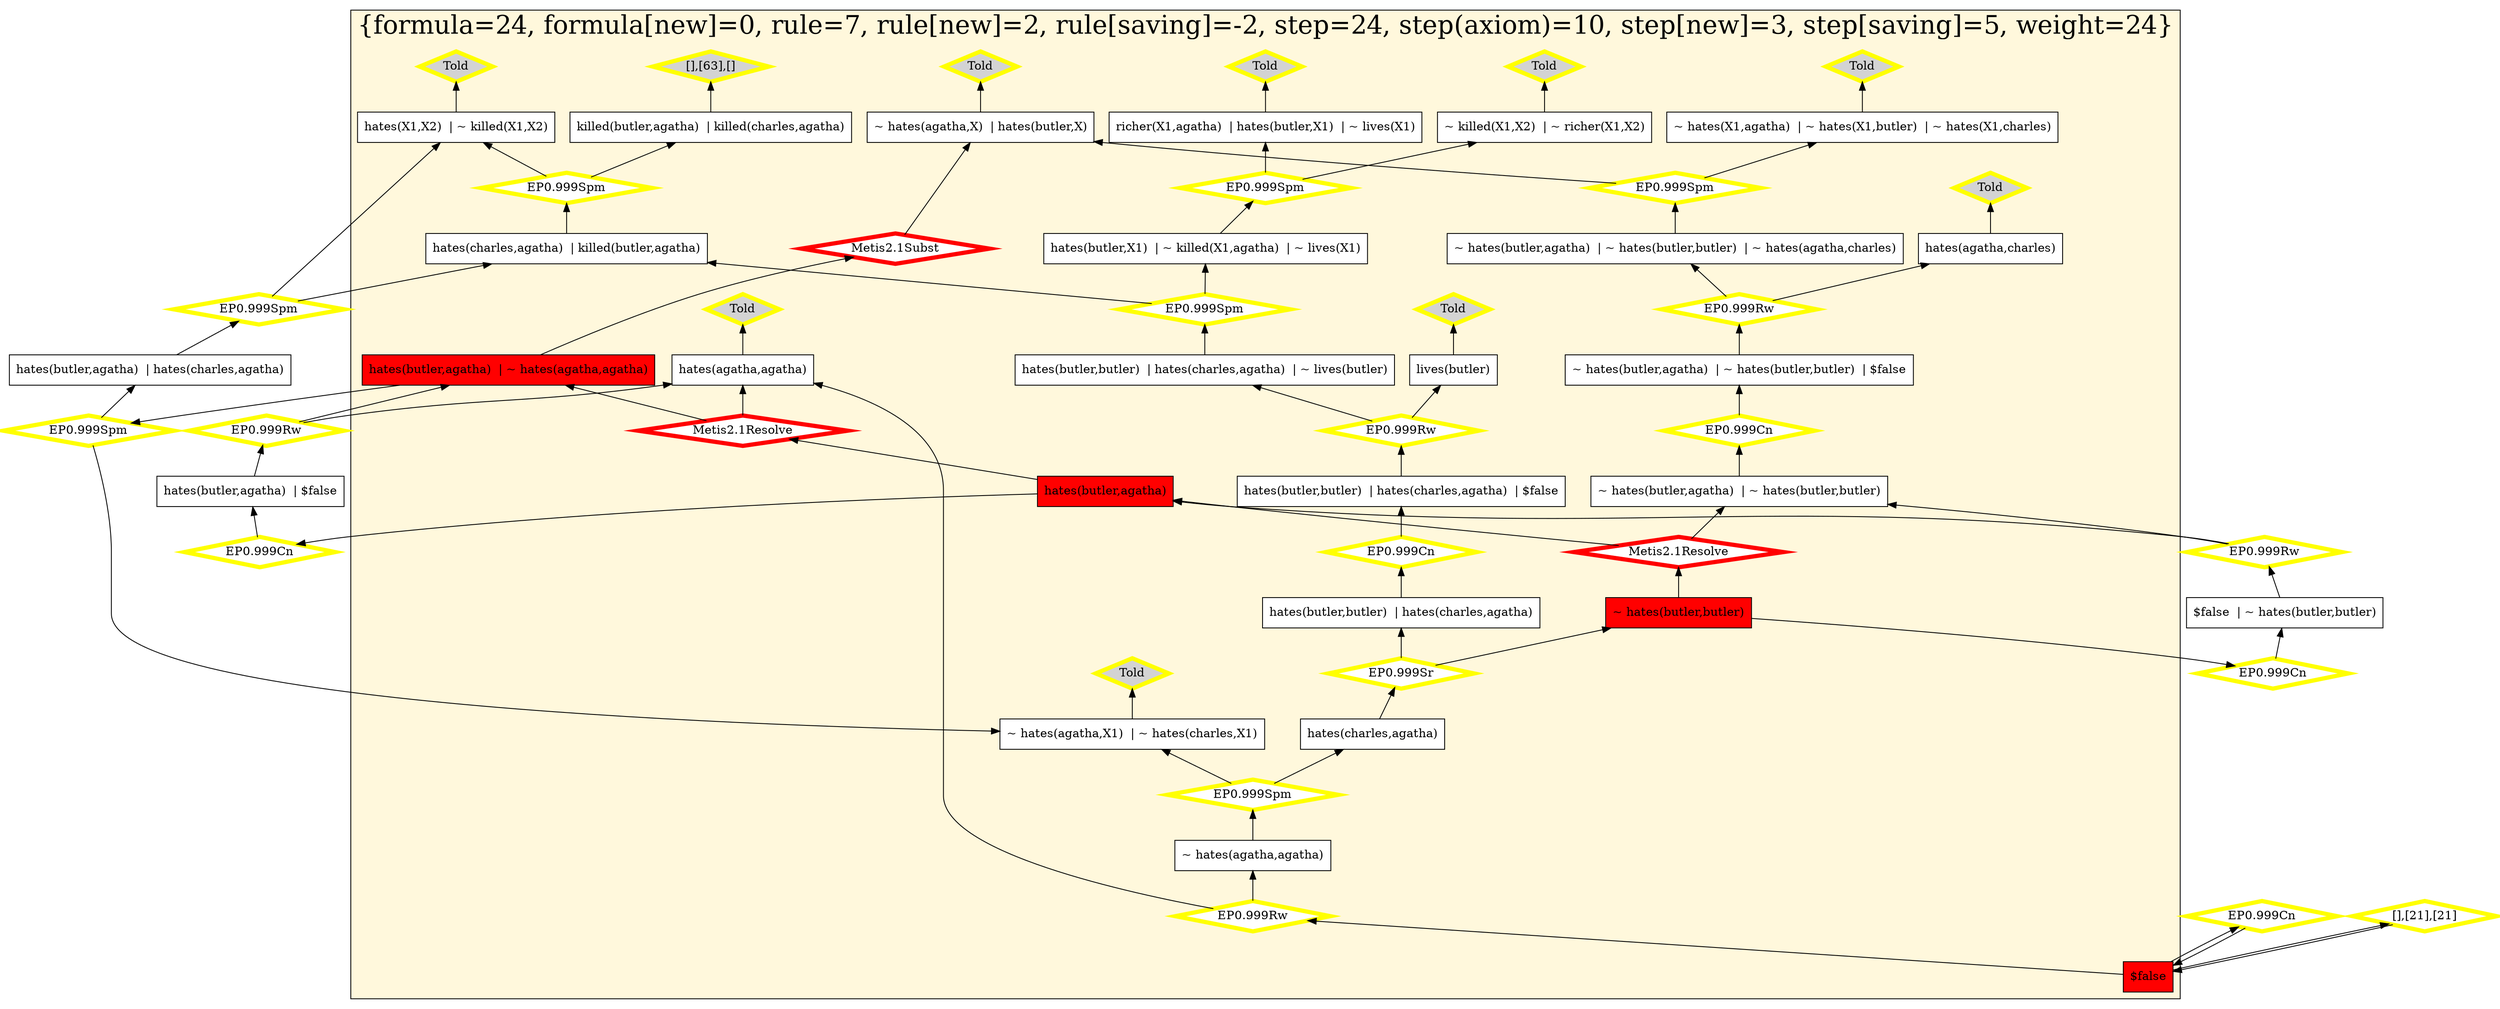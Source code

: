 digraph g 
{ rankdir=BT;
   
  "x_31" [ color="black" shape="box" label="hates(agatha,agatha)" fillcolor="white" style="filled"  ];
  "x_2" [ color="black" shape="box" label="~ killed(X1,X2)  | ~ richer(X1,X2)" fillcolor="white" style="filled"  ];
  "x_105" [ color="black" shape="box" label="hates(butler,butler)  | hates(charles,agatha)  | $false" fillcolor="white" style="filled"  ];
  "x_3" [ color="black" shape="box" label="hates(butler,agatha)  | $false" fillcolor="white" style="filled"  ];
  "x_37" [ color="black" shape="box" label="richer(X1,agatha)  | hates(butler,X1)  | ~ lives(X1)" fillcolor="white" style="filled"  ];
  "x_21" [ color="black" shape="box" label="$false" fillcolor="red" style="filled"  ];
  "x_13" [ color="black" shape="box" label="hates(charles,agatha)  | killed(butler,agatha)" fillcolor="white" style="filled"  ];
  "x_136" [ color="black" shape="box" label="hates(agatha,charles)" fillcolor="white" style="filled"  ];
  "x_70" [ color="black" shape="box" label="hates(butler,agatha)  | hates(charles,agatha)" fillcolor="white" style="filled"  ];
  "x_61" [ color="black" shape="box" label="~ hates(agatha,X1)  | ~ hates(charles,X1)" fillcolor="white" style="filled"  ];
  "x_141" [ color="black" shape="box" label="~ hates(butler,agatha)  | ~ hates(butler,butler)" fillcolor="white" style="filled"  ];
  "x_9" [ color="black" shape="box" label="~ hates(butler,agatha)  | ~ hates(butler,butler)  | ~ hates(agatha,charles)" fillcolor="white" style="filled"  ];
  "x_46" [ color="black" shape="box" label="~ hates(butler,butler)" fillcolor="red" style="filled"  ];
  "x_47" [ color="black" shape="box" label="~ hates(agatha,agatha)  | hates(butler,agatha)" fillcolor="red" style="filled"  ];
  "x_74" [ color="black" shape="box" label="hates(butler,agatha)" fillcolor="red" style="filled"  ];
  "x_46" [ color="black" shape="box" label="~ hates(butler,butler)" fillcolor="red" style="filled"  ];
  "x_31" [ color="black" shape="box" label="hates(agatha,agatha)" fillcolor="white" style="filled"  ];
  "x_21" [ color="black" shape="box" label="$false" fillcolor="red" style="filled"  ];
  "x_63" [ color="black" shape="box" label="killed(butler,agatha)  | killed(charles,agatha)" fillcolor="white" style="filled"  ];
  "x_85" [ color="black" shape="box" label="$false  | ~ hates(butler,butler)" fillcolor="white" style="filled"  ];
  "x_129" [ color="black" shape="box" label="hates(butler,X1)  | ~ killed(X1,agatha)  | ~ lives(X1)" fillcolor="white" style="filled"  ];
  "x_88" [ color="black" shape="box" label="~ hates(butler,agatha)  | ~ hates(butler,butler)  | $false" fillcolor="white" style="filled"  ];
  "x_68" [ color="black" shape="box" label="~ hates(X1,agatha)  | ~ hates(X1,butler)  | ~ hates(X1,charles)" fillcolor="white" style="filled"  ];
  "x_47" [ color="black" shape="box" label="hates(butler,agatha)  | ~ hates(agatha,agatha)" fillcolor="red" style="filled"  ];
  "x_59" [ color="black" shape="box" label="hates(butler,X1)  | ~ hates(agatha,X1)" fillcolor="white" style="filled"  ];
  "x_135" [ color="black" shape="box" label="hates(X1,X2)  | ~ killed(X1,X2)" fillcolor="white" style="filled"  ];
  "x_114" [ color="black" shape="box" label="~ hates(agatha,agatha)" fillcolor="white" style="filled"  ];
  "x_97" [ color="black" shape="box" label="hates(butler,butler)  | hates(charles,agatha)  | ~ lives(butler)" fillcolor="white" style="filled"  ];
  "x_1" [ color="black" shape="box" label="lives(butler)" fillcolor="white" style="filled"  ];
  "x_59" [ color="black" shape="box" label="~ hates(agatha,X)  | hates(butler,X)" fillcolor="white" style="filled"  ];
  "x_141" [ color="black" shape="box" label="~ hates(butler,agatha)  | ~ hates(butler,butler)" fillcolor="white" style="filled"  ];
  "x_74" [ color="black" shape="box" label="hates(butler,agatha)" fillcolor="red" style="filled"  ];
  "x_21" [ color="black" shape="box" label="$false" fillcolor="red" style="filled"  ];
  "x_87" [ color="black" shape="box" label="hates(charles,agatha)" fillcolor="white" style="filled"  ];
  "x_102" [ color="black" shape="box" label="hates(butler,butler)  | hates(charles,agatha)" fillcolor="white" style="filled"  ];
  "81d7037:1242be2cf89:-7f0b" [ URL="http://browser.inference-web.org/iwbrowser/BrowseNodeSet?url=http%3A%2F%2Finference-web.org%2Fproofs%2Ftptp%2FSolutions%2FPUZ%2FPUZ001-1%2FEP---1.1pre%2Fanswer.owl%23ns_18" color="yellow" shape="diamond" label="EP0.999Spm" fillcolor="white" style="filled" penwidth="5"  ];
  "x_9" -> "81d7037:1242be2cf89:-7f0b";
  "81d7037:1242be2cf89:-7f0b" -> "x_59";
  "81d7037:1242be2cf89:-7f0b" -> "x_68";
  "81d7037:1242be2cf89:-7f65" [ URL="http://browser.inference-web.org/iwbrowser/BrowseNodeSet?url=http%3A%2F%2Finference-web.org%2Fproofs%2Ftptp%2FSolutions%2FPUZ%2FPUZ001-1%2FEP---1.1pre%2Fanswer.owl%23ns_13" color="yellow" shape="diamond" label="EP0.999Spm" fillcolor="white" style="filled" penwidth="5"  ];
  "x_13" -> "81d7037:1242be2cf89:-7f65";
  "81d7037:1242be2cf89:-7f65" -> "x_63";
  "81d7037:1242be2cf89:-7f65" -> "x_135";
  "81d7037:1242be2cf89:-7f06" [ URL="http://browser.inference-web.org/iwbrowser/BrowseNodeSet?url=http%3A%2F%2Finference-web.org%2Fproofs%2Ftptp%2FSolutions%2FPUZ%2FPUZ001-1%2FEP---1.1pre%2Fanswer.owl%23ns_10" color="yellow" shape="diamond" label="Told" fillcolor="lightgrey" style="filled" penwidth="5"  ];
  "x_59" -> "81d7037:1242be2cf89:-7f06";
  "81d7037:1242be2cf89:-7efc" [ URL="http://browser.inference-web.org/iwbrowser/BrowseNodeSet?url=http%3A%2F%2Finference-web.org%2Fproofs%2Ftptp%2FSolutions%2FPUZ%2FPUZ001-1%2FEP---1.1pre%2Fanswer.owl%23ns_27" color="yellow" shape="diamond" label="EP0.999Cn" fillcolor="white" style="filled" penwidth="5"  ];
  "x_102" -> "81d7037:1242be2cf89:-7efc";
  "81d7037:1242be2cf89:-7efc" -> "x_105";
  "81d7037:1242be2cf89:-7fcf" [ URL="http://browser.inference-web.org/iwbrowser/BrowseNodeSet?url=http%3A%2F%2Finference-web.org%2Fproofs%2Ftptp%2FSolutions%2FPUZ%2FPUZ001-1%2FMetis---2.2%2Fanswer.owl%23ns_refute_0_22" color="red" shape="diamond" label="Metis2.1Resolve" fillcolor="white" style="filled" penwidth="5"  ];
  "x_46" -> "81d7037:1242be2cf89:-7fcf";
  "81d7037:1242be2cf89:-7fcf" -> "x_74";
  "81d7037:1242be2cf89:-7fcf" -> "x_141";
  "81d7037:1242be2cf89:-7f32" [ URL="http://browser.inference-web.org/iwbrowser/BrowseNodeSet?url=http%3A%2F%2Finference-web.org%2Fproofs%2Ftptp%2FSolutions%2FPUZ%2FPUZ001-1%2FEP---1.1pre%2Fanswer.owl%23ns_34" color="yellow" shape="diamond" label="EP0.999Rw" fillcolor="white" style="filled" penwidth="5"  ];
  "x_3" -> "81d7037:1242be2cf89:-7f32";
  "81d7037:1242be2cf89:-7f32" -> "x_31";
  "81d7037:1242be2cf89:-7f32" -> "x_47";
  "81d7037:1242be2cf89:-7eee" [ URL="http://browser.inference-web.org/iwbrowser/BrowseNodeSet?url=http%3A%2F%2Finference-web.org%2Fproofs%2Ftptp%2FSolutions%2FPUZ%2FPUZ001-1%2FEP---1.1pre%2Fanswer.owl%23ns_25" color="yellow" shape="diamond" label="EP0.999Spm" fillcolor="white" style="filled" penwidth="5"  ];
  "x_97" -> "81d7037:1242be2cf89:-7eee";
  "81d7037:1242be2cf89:-7eee" -> "x_13";
  "81d7037:1242be2cf89:-7eee" -> "x_129";
  "81d7037:1242be2cf89:-7ee4" [ URL="http://browser.inference-web.org/iwbrowser/BrowseNodeSet?url=http%3A%2F%2Finference-web.org%2Fproofs%2Ftptp%2FSolutions%2FPUZ%2FPUZ001-1%2FEP---1.1pre%2Fanswer.owl%23ns_11" color="yellow" shape="diamond" label="Told" fillcolor="lightgrey" style="filled" penwidth="5"  ];
  "x_37" -> "81d7037:1242be2cf89:-7ee4";
  "81d7037:1242be2cf89:-7f49" [ URL="http://browser.inference-web.org/iwbrowser/BrowseNodeSet?url=http%3A%2F%2Finference-web.org%2Fproofs%2Ftptp%2FSolutions%2FPUZ%2FPUZ001-1%2FEP---1.1pre%2Fanswer.owl%23ns_41" color="yellow" shape="diamond" label="EP0.999Spm" fillcolor="white" style="filled" penwidth="5"  ];
  "x_114" -> "81d7037:1242be2cf89:-7f49";
  "81d7037:1242be2cf89:-7f49" -> "x_61";
  "81d7037:1242be2cf89:-7f49" -> "x_87";
  "81d7037:1242be2cf89:-7f19" [ URL="http://browser.inference-web.org/iwbrowser/BrowseNodeSet?url=http%3A%2F%2Finference-web.org%2Fproofs%2Ftptp%2FSolutions%2FPUZ%2FPUZ001-1%2FEP---1.1pre%2Fanswer.owl%23ns_20" color="yellow" shape="diamond" label="EP0.999Cn" fillcolor="white" style="filled" penwidth="5"  ];
  "x_141" -> "81d7037:1242be2cf89:-7f19";
  "81d7037:1242be2cf89:-7f19" -> "x_88";
  "81d7037:1242be2cf89:-7f9e" [ URL="http://browser.inference-web.org/iwbrowser/BrowseNodeSet?url=http%3A%2F%2Finference-web.org%2Fproofs%2Ftptp%2FSolutions%2FPUZ%2FPUZ001-1%2FMetis---2.2%2Fanswer.owl%23ns_refute_0_20" color="red" shape="diamond" label="Metis2.1Subst" fillcolor="white" style="filled" penwidth="5"  ];
  "x_47" -> "81d7037:1242be2cf89:-7f9e";
  "81d7037:1242be2cf89:-7f9e" -> "x_59";
  "81d7037:1242be2cf89:-7f10" [ URL="http://browser.inference-web.org/iwbrowser/BrowseNodeSet?url=http%3A%2F%2Finference-web.org%2Fproofs%2Ftptp%2FSolutions%2FPUZ%2FPUZ001-1%2FEP---1.1pre%2Fanswer.owl%23ns_8" color="yellow" shape="diamond" label="Told" fillcolor="lightgrey" style="filled" penwidth="5"  ];
  "x_136" -> "81d7037:1242be2cf89:-7f10";
  "81d7037:1242be2cf89:-7f28" [ URL="http://browser.inference-web.org/iwbrowser/BrowseNodeSet?url=http%3A%2F%2Finference-web.org%2Fproofs%2Ftptp%2FSolutions%2FPUZ%2FPUZ001-1%2FEP---1.1pre%2Fanswer.owl%23ns_24" color="yellow" shape="diamond" label="EP0.999Spm" fillcolor="white" style="filled" penwidth="5"  ];
  "x_70" -> "81d7037:1242be2cf89:-7f28";
  "81d7037:1242be2cf89:-7f28" -> "x_13";
  "81d7037:1242be2cf89:-7f28" -> "x_135";
  "81d7037:1242be2cf89:-7f57" [ URL="http://browser.inference-web.org/iwbrowser/BrowseNodeSet?url=http%3A%2F%2Finference-web.org%2Fproofs%2Ftptp%2FSolutions%2FPUZ%2FPUZ001-1%2FEP---1.1pre%2Fanswer.owl%23ns_44" color="yellow" shape="diamond" label="EP0.999Cn" fillcolor="white" style="filled" penwidth="5"  ];
  "x_21" -> "81d7037:1242be2cf89:-7f57";
  "81d7037:1242be2cf89:-7f57" -> "x_21";
  "81d7037:1242be2cf89:-7ef8" [ URL="http://browser.inference-web.org/iwbrowser/BrowseNodeSet?url=http%3A%2F%2Finference-web.org%2Fproofs%2Ftptp%2FSolutions%2FPUZ%2FPUZ001-1%2FEP---1.1pre%2Fanswer.owl%23ns_26" color="yellow" shape="diamond" label="EP0.999Rw" fillcolor="white" style="filled" penwidth="5"  ];
  "x_105" -> "81d7037:1242be2cf89:-7ef8";
  "81d7037:1242be2cf89:-7ef8" -> "x_1";
  "81d7037:1242be2cf89:-7ef8" -> "x_97";
  "81d7037:1242be2cf89:-7f36" [ URL="http://browser.inference-web.org/iwbrowser/BrowseNodeSet?url=http%3A%2F%2Finference-web.org%2Fproofs%2Ftptp%2FSolutions%2FPUZ%2FPUZ001-1%2FEP---1.1pre%2Fanswer.owl%23ns_35" color="yellow" shape="diamond" label="EP0.999Cn" fillcolor="white" style="filled" penwidth="5"  ];
  "x_74" -> "81d7037:1242be2cf89:-7f36";
  "81d7037:1242be2cf89:-7f36" -> "x_3";
  "81d7037:1242be2cf89:-7f53" [ URL="http://browser.inference-web.org/iwbrowser/BrowseNodeSet?url=http%3A%2F%2Finference-web.org%2Fproofs%2Ftptp%2FSolutions%2FPUZ%2FPUZ001-1%2FEP---1.1pre%2Fanswer.owl%23ns_43" color="yellow" shape="diamond" label="EP0.999Rw" fillcolor="white" style="filled" penwidth="5"  ];
  "x_21" -> "81d7037:1242be2cf89:-7f53";
  "81d7037:1242be2cf89:-7f53" -> "x_31";
  "81d7037:1242be2cf89:-7f53" -> "x_114";
  "81d7037:1242be2cf89:-7ef3" [ URL="http://browser.inference-web.org/iwbrowser/BrowseNodeSet?url=http%3A%2F%2Finference-web.org%2Fproofs%2Ftptp%2FSolutions%2FPUZ%2FPUZ001-1%2FEP---1.1pre%2Fanswer.owl%23ns_2" color="yellow" shape="diamond" label="Told" fillcolor="lightgrey" style="filled" penwidth="5"  ];
  "x_1" -> "81d7037:1242be2cf89:-7ef3";
  "81d7037:1242be2cf89:-7f4e" [ URL="http://browser.inference-web.org/iwbrowser/BrowseNodeSet?url=http%3A%2F%2Finference-web.org%2Fproofs%2Ftptp%2FSolutions%2FPUZ%2FPUZ001-1%2FEP---1.1pre%2Fanswer.owl%23ns_7" color="yellow" shape="diamond" label="Told" fillcolor="lightgrey" style="filled" penwidth="5"  ];
  "x_31" -> "81d7037:1242be2cf89:-7f4e";
  "81d7037:1242be2cf89:-7f60" [ URL="http://browser.inference-web.org/iwbrowser/BrowseNodeSet?url=http%3A%2F%2Finference-web.org%2Fproofs%2Ftptp%2FSolutions%2FPUZ%2FPUZ001-1%2FEP---1.1pre%2Fanswer.owl%23ns_12" color="yellow" shape="diamond" label="[],[63],[]" fillcolor="lightgrey" style="filled" penwidth="5"  ];
  "x_63" -> "81d7037:1242be2cf89:-7f60";
  "81d7037:1242be2cf89:-7f3b" [ URL="http://browser.inference-web.org/iwbrowser/BrowseNodeSet?url=http%3A%2F%2Finference-web.org%2Fproofs%2Ftptp%2FSolutions%2FPUZ%2FPUZ001-1%2FEP---1.1pre%2Fanswer.owl%23ns_37" color="yellow" shape="diamond" label="EP0.999Rw" fillcolor="white" style="filled" penwidth="5"  ];
  "x_85" -> "81d7037:1242be2cf89:-7f3b";
  "81d7037:1242be2cf89:-7f3b" -> "x_74";
  "81d7037:1242be2cf89:-7f3b" -> "x_141";
  "81d7037:1242be2cf89:-7f15" [ URL="http://browser.inference-web.org/iwbrowser/BrowseNodeSet?url=http%3A%2F%2Finference-web.org%2Fproofs%2Ftptp%2FSolutions%2FPUZ%2FPUZ001-1%2FEP---1.1pre%2Fanswer.owl%23ns_19" color="yellow" shape="diamond" label="EP0.999Rw" fillcolor="white" style="filled" penwidth="5"  ];
  "x_88" -> "81d7037:1242be2cf89:-7f15";
  "81d7037:1242be2cf89:-7f15" -> "x_9";
  "81d7037:1242be2cf89:-7f15" -> "x_136";
  "81d7037:1242be2cf89:-7edf" [ URL="http://browser.inference-web.org/iwbrowser/BrowseNodeSet?url=http%3A%2F%2Finference-web.org%2Fproofs%2Ftptp%2FSolutions%2FPUZ%2FPUZ001-1%2FEP---1.1pre%2Fanswer.owl%23ns_4" color="yellow" shape="diamond" label="Told" fillcolor="lightgrey" style="filled" penwidth="5"  ];
  "x_2" -> "81d7037:1242be2cf89:-7edf";
  "81d7037:1242be2cf89:-7f01" [ URL="http://browser.inference-web.org/iwbrowser/BrowseNodeSet?url=http%3A%2F%2Finference-web.org%2Fproofs%2Ftptp%2FSolutions%2FPUZ%2FPUZ001-1%2FEP---1.1pre%2Fanswer.owl%23ns_6" color="yellow" shape="diamond" label="Told" fillcolor="lightgrey" style="filled" penwidth="5"  ];
  "x_68" -> "81d7037:1242be2cf89:-7f01";
  "81d7037:1242be2cf89:-7f1e" [ URL="http://browser.inference-web.org/iwbrowser/BrowseNodeSet?url=http%3A%2F%2Finference-web.org%2Fproofs%2Ftptp%2FSolutions%2FPUZ%2FPUZ001-1%2FEP---1.1pre%2Fanswer.owl%23ns_5" color="yellow" shape="diamond" label="Told" fillcolor="lightgrey" style="filled" penwidth="5"  ];
  "x_61" -> "81d7037:1242be2cf89:-7f1e";
  "81d7037:1242be2cf89:-7ee9" [ URL="http://browser.inference-web.org/iwbrowser/BrowseNodeSet?url=http%3A%2F%2Finference-web.org%2Fproofs%2Ftptp%2FSolutions%2FPUZ%2FPUZ001-1%2FEP---1.1pre%2Fanswer.owl%23ns_14" color="yellow" shape="diamond" label="EP0.999Spm" fillcolor="white" style="filled" penwidth="5"  ];
  "x_129" -> "81d7037:1242be2cf89:-7ee9";
  "81d7037:1242be2cf89:-7ee9" -> "x_2";
  "81d7037:1242be2cf89:-7ee9" -> "x_37";
  "81d7037:1242be2cf89:-7f23" [ URL="http://browser.inference-web.org/iwbrowser/BrowseNodeSet?url=http%3A%2F%2Finference-web.org%2Fproofs%2Ftptp%2FSolutions%2FPUZ%2FPUZ001-1%2FEP---1.1pre%2Fanswer.owl%23ns_9" color="yellow" shape="diamond" label="Told" fillcolor="lightgrey" style="filled" penwidth="5"  ];
  "x_135" -> "81d7037:1242be2cf89:-7f23";
  "81d7037:1242be2cf89:-7f2d" [ URL="http://browser.inference-web.org/iwbrowser/BrowseNodeSet?url=http%3A%2F%2Finference-web.org%2Fproofs%2Ftptp%2FSolutions%2FPUZ%2FPUZ001-1%2FEP---1.1pre%2Fanswer.owl%23ns_33" color="yellow" shape="diamond" label="EP0.999Spm" fillcolor="white" style="filled" penwidth="5"  ];
  "x_47" -> "81d7037:1242be2cf89:-7f2d";
  "81d7037:1242be2cf89:-7f2d" -> "x_61";
  "81d7037:1242be2cf89:-7f2d" -> "x_70";
  "81d7037:1242be2cf89:-7f5b" [ URL="http://browser.inference-web.org/iwbrowser/BrowseNodeSet?url=http%3A%2F%2Finference-web.org%2Fproofs%2Ftptp%2FSolutions%2FPUZ%2FPUZ001-1%2FEP---1.1pre%2Fanswer.owl%23answer" color="yellow" shape="diamond" label="[],[21],[21]" fillcolor="white" style="filled" penwidth="5"  ];
  "x_21" -> "81d7037:1242be2cf89:-7f5b";
  "81d7037:1242be2cf89:-7f5b" -> "x_21";
  "81d7037:1242be2cf89:-7fa3" [ URL="http://browser.inference-web.org/iwbrowser/BrowseNodeSet?url=http%3A%2F%2Finference-web.org%2Fproofs%2Ftptp%2FSolutions%2FPUZ%2FPUZ001-1%2FMetis---2.2%2Fanswer.owl%23ns_refute_0_21" color="red" shape="diamond" label="Metis2.1Resolve" fillcolor="white" style="filled" penwidth="5"  ];
  "x_74" -> "81d7037:1242be2cf89:-7fa3";
  "81d7037:1242be2cf89:-7fa3" -> "x_31";
  "81d7037:1242be2cf89:-7fa3" -> "x_47";
  "81d7037:1242be2cf89:-7f3f" [ URL="http://browser.inference-web.org/iwbrowser/BrowseNodeSet?url=http%3A%2F%2Finference-web.org%2Fproofs%2Ftptp%2FSolutions%2FPUZ%2FPUZ001-1%2FEP---1.1pre%2Fanswer.owl%23ns_38" color="yellow" shape="diamond" label="EP0.999Cn" fillcolor="white" style="filled" penwidth="5"  ];
  "x_46" -> "81d7037:1242be2cf89:-7f3f";
  "81d7037:1242be2cf89:-7f3f" -> "x_85";
  "81d7037:1242be2cf89:-7f44" [ URL="http://browser.inference-web.org/iwbrowser/BrowseNodeSet?url=http%3A%2F%2Finference-web.org%2Fproofs%2Ftptp%2FSolutions%2FPUZ%2FPUZ001-1%2FEP---1.1pre%2Fanswer.owl%23ns_40" color="yellow" shape="diamond" label="EP0.999Sr" fillcolor="white" style="filled" penwidth="5"  ];
  "x_87" -> "81d7037:1242be2cf89:-7f44";
  "81d7037:1242be2cf89:-7f44" -> "x_46";
  "81d7037:1242be2cf89:-7f44" -> "x_102";
  
 subgraph cluster_opt 
{ labelloc=b label="{formula=24, formula[new]=0, rule=7, rule[new]=2, rule[saving]=-2, step=24, step(axiom)=10, step[new]=3, step[saving]=5, weight=24}" 
 fontsize=30 fillcolor=cornsilk style=filled 
  x_102 ; x_68 ; x_1 ; x_136 ; x_2 ; x_141 ; x_97 ; x_37 ; x_129 ; x_9 ; x_46 ; x_47 ; x_13 ; x_135 ; x_74 ; x_105 ; x_87 ; x_21 ; x_114 ; x_59 ; x_63 ; x_88 ; x_31 ; x_61 ; "81d7037:1242be2cf89:-7f0b" ;
 "81d7037:1242be2cf89:-7f60" ;
 "81d7037:1242be2cf89:-7f65" ;
 "81d7037:1242be2cf89:-7edf" ;
 "81d7037:1242be2cf89:-7f15" ;
 "81d7037:1242be2cf89:-7efc" ;
 "81d7037:1242be2cf89:-7f06" ;
 "81d7037:1242be2cf89:-7fcf" ;
 "81d7037:1242be2cf89:-7f01" ;
 "81d7037:1242be2cf89:-7ee4" ;
 "81d7037:1242be2cf89:-7eee" ;
 "81d7037:1242be2cf89:-7f1e" ;
 "81d7037:1242be2cf89:-7f49" ;
 "81d7037:1242be2cf89:-7f19" ;
 "81d7037:1242be2cf89:-7ee9" ;
 "81d7037:1242be2cf89:-7f23" ;
 "81d7037:1242be2cf89:-7f9e" ;
 "81d7037:1242be2cf89:-7f10" ;
 "81d7037:1242be2cf89:-7ef8" ;
 "81d7037:1242be2cf89:-7f53" ;
 "81d7037:1242be2cf89:-7ef3" ;
 "81d7037:1242be2cf89:-7f4e" ;
 "81d7037:1242be2cf89:-7fa3" ;
 "81d7037:1242be2cf89:-7f44" ;
 
}
 
}
